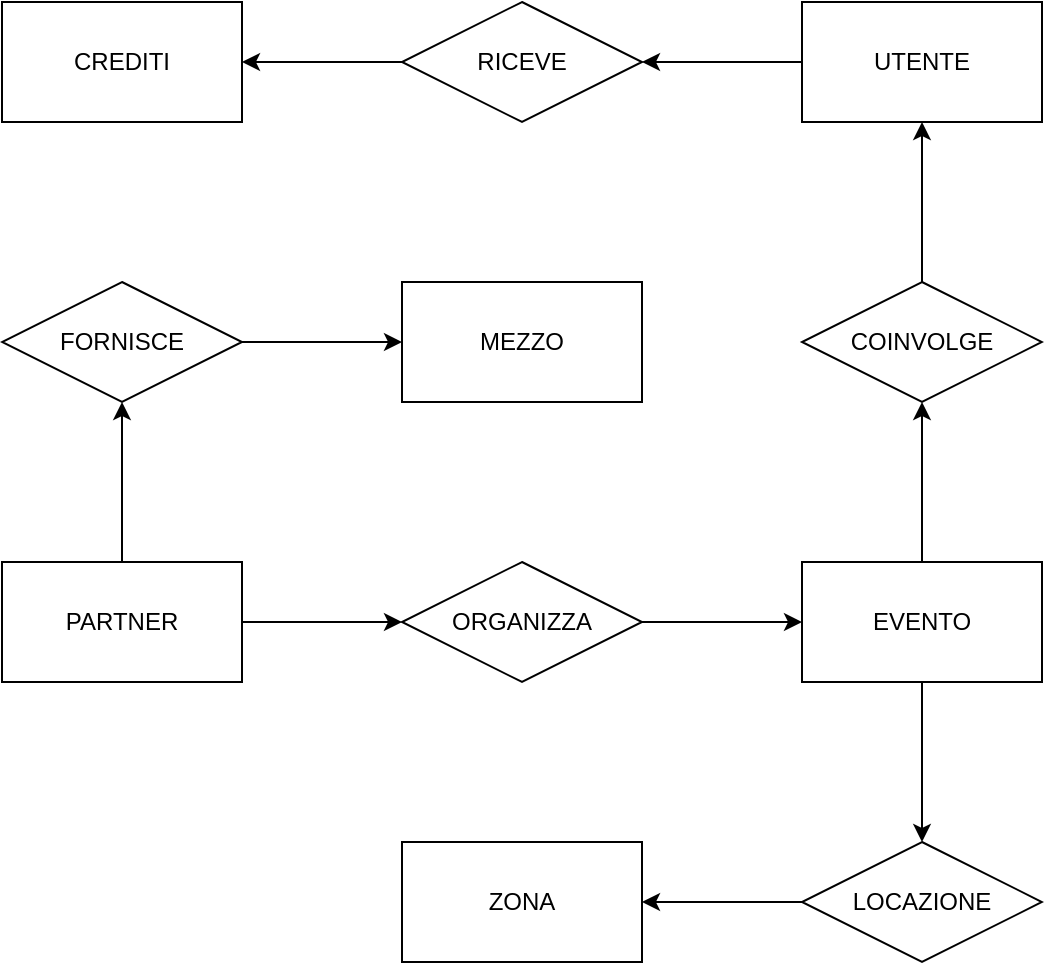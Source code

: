 <mxfile version="26.2.13">
  <diagram id="C5RBs43oDa-KdzZeNtuy" name="Page-1">
    <mxGraphModel dx="1257" dy="1899" grid="1" gridSize="10" guides="1" tooltips="1" connect="1" arrows="1" fold="1" page="1" pageScale="1" pageWidth="827" pageHeight="1169" math="0" shadow="0">
      <root>
        <mxCell id="WIyWlLk6GJQsqaUBKTNV-0" />
        <mxCell id="WIyWlLk6GJQsqaUBKTNV-1" parent="WIyWlLk6GJQsqaUBKTNV-0" />
        <mxCell id="iuWpXilfJTeR5tgltpDs-0" style="edgeStyle=orthogonalEdgeStyle;rounded=0;orthogonalLoop=1;jettySize=auto;html=1;" parent="WIyWlLk6GJQsqaUBKTNV-1" source="iuWpXilfJTeR5tgltpDs-2" edge="1">
          <mxGeometry relative="1" as="geometry">
            <mxPoint x="500" y="-190" as="targetPoint" />
          </mxGeometry>
        </mxCell>
        <mxCell id="iuWpXilfJTeR5tgltpDs-2" value="ORGANIZZA" style="rhombus;whiteSpace=wrap;html=1;" parent="WIyWlLk6GJQsqaUBKTNV-1" vertex="1">
          <mxGeometry x="300" y="-220" width="120" height="60" as="geometry" />
        </mxCell>
        <mxCell id="iuWpXilfJTeR5tgltpDs-9" style="edgeStyle=orthogonalEdgeStyle;rounded=0;orthogonalLoop=1;jettySize=auto;html=1;" parent="WIyWlLk6GJQsqaUBKTNV-1" source="iuWpXilfJTeR5tgltpDs-3" target="iuWpXilfJTeR5tgltpDs-8" edge="1">
          <mxGeometry relative="1" as="geometry" />
        </mxCell>
        <mxCell id="iuWpXilfJTeR5tgltpDs-12" style="edgeStyle=orthogonalEdgeStyle;rounded=0;orthogonalLoop=1;jettySize=auto;html=1;" parent="WIyWlLk6GJQsqaUBKTNV-1" source="iuWpXilfJTeR5tgltpDs-3" edge="1">
          <mxGeometry relative="1" as="geometry">
            <mxPoint x="560" y="-300" as="targetPoint" />
          </mxGeometry>
        </mxCell>
        <mxCell id="iuWpXilfJTeR5tgltpDs-3" value="EVENTO" style="rounded=0;whiteSpace=wrap;html=1;" parent="WIyWlLk6GJQsqaUBKTNV-1" vertex="1">
          <mxGeometry x="500" y="-220" width="120" height="60" as="geometry" />
        </mxCell>
        <mxCell id="iuWpXilfJTeR5tgltpDs-5" style="edgeStyle=orthogonalEdgeStyle;rounded=0;orthogonalLoop=1;jettySize=auto;html=1;" parent="WIyWlLk6GJQsqaUBKTNV-1" source="iuWpXilfJTeR5tgltpDs-4" target="iuWpXilfJTeR5tgltpDs-2" edge="1">
          <mxGeometry relative="1" as="geometry" />
        </mxCell>
        <mxCell id="02k7HiPilCSQmWDGTGxE-1" style="edgeStyle=orthogonalEdgeStyle;rounded=0;orthogonalLoop=1;jettySize=auto;html=1;" parent="WIyWlLk6GJQsqaUBKTNV-1" source="iuWpXilfJTeR5tgltpDs-4" target="02k7HiPilCSQmWDGTGxE-0" edge="1">
          <mxGeometry relative="1" as="geometry" />
        </mxCell>
        <mxCell id="iuWpXilfJTeR5tgltpDs-4" value="PARTNER" style="rounded=0;whiteSpace=wrap;html=1;" parent="WIyWlLk6GJQsqaUBKTNV-1" vertex="1">
          <mxGeometry x="100" y="-220" width="120" height="60" as="geometry" />
        </mxCell>
        <mxCell id="iuWpXilfJTeR5tgltpDs-10" style="edgeStyle=orthogonalEdgeStyle;rounded=0;orthogonalLoop=1;jettySize=auto;html=1;" parent="WIyWlLk6GJQsqaUBKTNV-1" source="iuWpXilfJTeR5tgltpDs-8" edge="1">
          <mxGeometry relative="1" as="geometry">
            <mxPoint x="420" y="-50" as="targetPoint" />
          </mxGeometry>
        </mxCell>
        <mxCell id="iuWpXilfJTeR5tgltpDs-8" value="LOCAZIONE" style="rhombus;whiteSpace=wrap;html=1;" parent="WIyWlLk6GJQsqaUBKTNV-1" vertex="1">
          <mxGeometry x="500" y="-80" width="120" height="60" as="geometry" />
        </mxCell>
        <mxCell id="iuWpXilfJTeR5tgltpDs-11" value="ZONA" style="rounded=0;whiteSpace=wrap;html=1;" parent="WIyWlLk6GJQsqaUBKTNV-1" vertex="1">
          <mxGeometry x="300" y="-80" width="120" height="60" as="geometry" />
        </mxCell>
        <mxCell id="iuWpXilfJTeR5tgltpDs-16" style="edgeStyle=orthogonalEdgeStyle;rounded=0;orthogonalLoop=1;jettySize=auto;html=1;" parent="WIyWlLk6GJQsqaUBKTNV-1" source="iuWpXilfJTeR5tgltpDs-13" edge="1">
          <mxGeometry relative="1" as="geometry">
            <mxPoint x="560" y="-440" as="targetPoint" />
          </mxGeometry>
        </mxCell>
        <mxCell id="iuWpXilfJTeR5tgltpDs-13" value="COINVOLGE" style="rhombus;whiteSpace=wrap;html=1;" parent="WIyWlLk6GJQsqaUBKTNV-1" vertex="1">
          <mxGeometry x="500" y="-360" width="120" height="60" as="geometry" />
        </mxCell>
        <mxCell id="iuWpXilfJTeR5tgltpDs-15" value="MEZZO" style="rounded=0;whiteSpace=wrap;html=1;" parent="WIyWlLk6GJQsqaUBKTNV-1" vertex="1">
          <mxGeometry x="300" y="-360" width="120" height="60" as="geometry" />
        </mxCell>
        <mxCell id="cgEWqJgInlhAn4JE1YW8-0" style="edgeStyle=orthogonalEdgeStyle;rounded=0;orthogonalLoop=1;jettySize=auto;html=1;" edge="1" parent="WIyWlLk6GJQsqaUBKTNV-1" source="iuWpXilfJTeR5tgltpDs-17">
          <mxGeometry relative="1" as="geometry">
            <mxPoint x="420" y="-470" as="targetPoint" />
          </mxGeometry>
        </mxCell>
        <mxCell id="iuWpXilfJTeR5tgltpDs-17" value="UTENTE" style="rounded=0;whiteSpace=wrap;html=1;" parent="WIyWlLk6GJQsqaUBKTNV-1" vertex="1">
          <mxGeometry x="500" y="-500" width="120" height="60" as="geometry" />
        </mxCell>
        <mxCell id="02k7HiPilCSQmWDGTGxE-2" style="edgeStyle=orthogonalEdgeStyle;rounded=0;orthogonalLoop=1;jettySize=auto;html=1;" parent="WIyWlLk6GJQsqaUBKTNV-1" source="02k7HiPilCSQmWDGTGxE-0" target="iuWpXilfJTeR5tgltpDs-15" edge="1">
          <mxGeometry relative="1" as="geometry" />
        </mxCell>
        <mxCell id="02k7HiPilCSQmWDGTGxE-0" value="FORNISCE" style="rhombus;whiteSpace=wrap;html=1;" parent="WIyWlLk6GJQsqaUBKTNV-1" vertex="1">
          <mxGeometry x="100" y="-360" width="120" height="60" as="geometry" />
        </mxCell>
        <mxCell id="cgEWqJgInlhAn4JE1YW8-3" style="edgeStyle=orthogonalEdgeStyle;rounded=0;orthogonalLoop=1;jettySize=auto;html=1;" edge="1" parent="WIyWlLk6GJQsqaUBKTNV-1" source="cgEWqJgInlhAn4JE1YW8-1" target="cgEWqJgInlhAn4JE1YW8-2">
          <mxGeometry relative="1" as="geometry" />
        </mxCell>
        <mxCell id="cgEWqJgInlhAn4JE1YW8-1" value="RICEVE" style="rhombus;whiteSpace=wrap;html=1;" vertex="1" parent="WIyWlLk6GJQsqaUBKTNV-1">
          <mxGeometry x="300" y="-500" width="120" height="60" as="geometry" />
        </mxCell>
        <mxCell id="cgEWqJgInlhAn4JE1YW8-2" value="CREDITI" style="rounded=0;whiteSpace=wrap;html=1;" vertex="1" parent="WIyWlLk6GJQsqaUBKTNV-1">
          <mxGeometry x="100" y="-500" width="120" height="60" as="geometry" />
        </mxCell>
      </root>
    </mxGraphModel>
  </diagram>
</mxfile>
